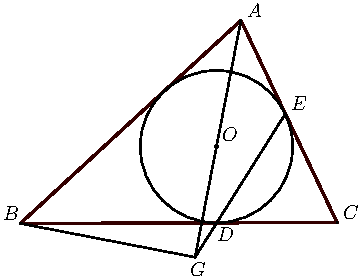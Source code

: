 import graph; size(6cm); real lsf=0.5; pen dps=linewidth(0.7)+fontsize(10); defaultpen(dps); pen ds=black; real xmin=-5.180736858080515,xmax=4.474413982387577,ymin=-2.1136728096630897,ymax=4.597166014571423; 
pen ttqqqq=rgb(0.2,0.,0.); 
pair A=(0.,1.8407888078846688), B=(-2.,0.), C=(0.8723301327401143,0.008424414803133268), O=(-0.22148171405738984,0.6968923196493205), D=(-0.2194530769622215,0.0052222638634519545), G=(-0.4158040056071983,-0.30673268765974154); 
draw(A--B--C--cycle,linewidth(1.2)+ttqqqq); 
draw(A--B,linewidth(1.2)+ttqqqq); draw(B--C,linewidth(1.2)+ttqqqq); draw(C--A,linewidth(1.2)+ttqqqq); draw(circle(O,0.6916730307300484),linewidth(0.8)); draw(A--G,linewidth(0.8)); draw(G--(0.4030322339027059,0.9942034533839746),linewidth(0.8)); draw(G--B,linewidth(0.8)); 
dot(A,linewidth(1.pt)+ds); label("$A$",(0.03445410684385656,1.8564500420135708),NE*lsf); dot(B,linewidth(1.pt)+ds); label("$B$",(-2.1816105223957782,0.008424414803133268),NE*lsf); dot(C,linewidth(1.pt)+ds); label("$C$",(0.9036526009979183,0.02408564893203528),NE*lsf); dot(O,linewidth(2.pt)+ds); label("$O$",(-0.19263378802522263,0.7288411847326259),NE*lsf); dot(D,linewidth(1.pt)+ds); label("$D$",(-0.23961749041192867,-0.1795103947436909),NE*lsf); dot((0.4030322339027059,0.9942034533839746),linewidth(1.pt)+ds); label("$E$",(0.4338155771308579,1.010743399052862),NE*lsf); dot(G,linewidth(1.pt)+ds); label("$G$",(-0.4823666194099099,-0.5005656943861821),NE*lsf); 
clip((xmin,ymin)--(xmin,ymax)--(xmax,ymax)--(xmax,ymin)--cycle); 